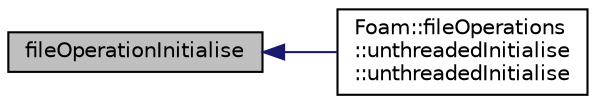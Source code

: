 digraph "fileOperationInitialise"
{
  bgcolor="transparent";
  edge [fontname="Helvetica",fontsize="10",labelfontname="Helvetica",labelfontsize="10"];
  node [fontname="Helvetica",fontsize="10",shape=record];
  rankdir="LR";
  Node1 [label="fileOperationInitialise",height=0.2,width=0.4,color="black", fillcolor="grey75", style="filled" fontcolor="black"];
  Node1 -> Node2 [dir="back",color="midnightblue",fontsize="10",style="solid",fontname="Helvetica"];
  Node2 [label="Foam::fileOperations\l::unthreadedInitialise\l::unthreadedInitialise",height=0.2,width=0.4,color="black",URL="$classFoam_1_1fileOperations_1_1unthreadedInitialise.html#a6d49a263dd949ae57aa713d5eb7fe073",tooltip="Construct from components. "];
}
